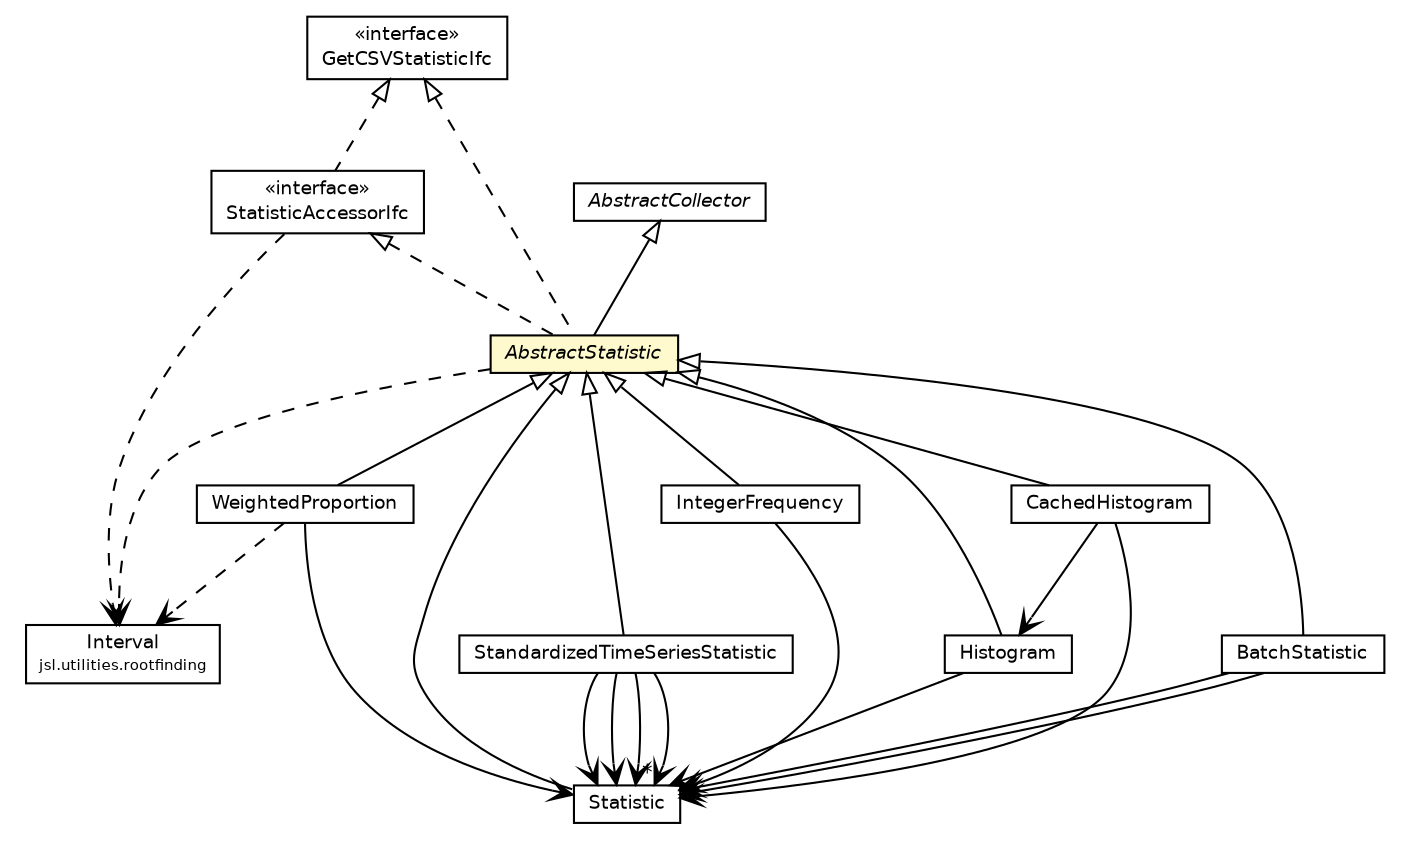 #!/usr/local/bin/dot
#
# Class diagram 
# Generated by UMLGraph version 5.4 (http://www.umlgraph.org/)
#

digraph G {
	edge [fontname="Helvetica",fontsize=10,labelfontname="Helvetica",labelfontsize=10];
	node [fontname="Helvetica",fontsize=10,shape=plaintext];
	nodesep=0.25;
	ranksep=0.5;
	// jsl.utilities.rootfinding.Interval
	c21735 [label=<<table title="jsl.utilities.rootfinding.Interval" border="0" cellborder="1" cellspacing="0" cellpadding="2" port="p" href="../rootfinding/Interval.html">
		<tr><td><table border="0" cellspacing="0" cellpadding="1">
<tr><td align="center" balign="center"> Interval </td></tr>
<tr><td align="center" balign="center"><font point-size="7.0"> jsl.utilities.rootfinding </font></td></tr>
		</table></td></tr>
		</table>>, URL="../rootfinding/Interval.html", fontname="Helvetica", fontcolor="black", fontsize=9.0];
	// jsl.utilities.statistic.WeightedProportion
	c21739 [label=<<table title="jsl.utilities.statistic.WeightedProportion" border="0" cellborder="1" cellspacing="0" cellpadding="2" port="p" href="./WeightedProportion.html">
		<tr><td><table border="0" cellspacing="0" cellpadding="1">
<tr><td align="center" balign="center"> WeightedProportion </td></tr>
		</table></td></tr>
		</table>>, URL="./WeightedProportion.html", fontname="Helvetica", fontcolor="black", fontsize=9.0];
	// jsl.utilities.statistic.StatisticAccessorIfc
	c21742 [label=<<table title="jsl.utilities.statistic.StatisticAccessorIfc" border="0" cellborder="1" cellspacing="0" cellpadding="2" port="p" href="./StatisticAccessorIfc.html">
		<tr><td><table border="0" cellspacing="0" cellpadding="1">
<tr><td align="center" balign="center"> &#171;interface&#187; </td></tr>
<tr><td align="center" balign="center"> StatisticAccessorIfc </td></tr>
		</table></td></tr>
		</table>>, URL="./StatisticAccessorIfc.html", fontname="Helvetica", fontcolor="black", fontsize=9.0];
	// jsl.utilities.statistic.Statistic
	c21743 [label=<<table title="jsl.utilities.statistic.Statistic" border="0" cellborder="1" cellspacing="0" cellpadding="2" port="p" href="./Statistic.html">
		<tr><td><table border="0" cellspacing="0" cellpadding="1">
<tr><td align="center" balign="center"> Statistic </td></tr>
		</table></td></tr>
		</table>>, URL="./Statistic.html", fontname="Helvetica", fontcolor="black", fontsize=9.0];
	// jsl.utilities.statistic.StandardizedTimeSeriesStatistic
	c21744 [label=<<table title="jsl.utilities.statistic.StandardizedTimeSeriesStatistic" border="0" cellborder="1" cellspacing="0" cellpadding="2" port="p" href="./StandardizedTimeSeriesStatistic.html">
		<tr><td><table border="0" cellspacing="0" cellpadding="1">
<tr><td align="center" balign="center"> StandardizedTimeSeriesStatistic </td></tr>
		</table></td></tr>
		</table>>, URL="./StandardizedTimeSeriesStatistic.html", fontname="Helvetica", fontcolor="black", fontsize=9.0];
	// jsl.utilities.statistic.IntegerFrequency
	c21747 [label=<<table title="jsl.utilities.statistic.IntegerFrequency" border="0" cellborder="1" cellspacing="0" cellpadding="2" port="p" href="./IntegerFrequency.html">
		<tr><td><table border="0" cellspacing="0" cellpadding="1">
<tr><td align="center" balign="center"> IntegerFrequency </td></tr>
		</table></td></tr>
		</table>>, URL="./IntegerFrequency.html", fontname="Helvetica", fontcolor="black", fontsize=9.0];
	// jsl.utilities.statistic.Histogram
	c21749 [label=<<table title="jsl.utilities.statistic.Histogram" border="0" cellborder="1" cellspacing="0" cellpadding="2" port="p" href="./Histogram.html">
		<tr><td><table border="0" cellspacing="0" cellpadding="1">
<tr><td align="center" balign="center"> Histogram </td></tr>
		</table></td></tr>
		</table>>, URL="./Histogram.html", fontname="Helvetica", fontcolor="black", fontsize=9.0];
	// jsl.utilities.statistic.GetCSVStatisticIfc
	c21752 [label=<<table title="jsl.utilities.statistic.GetCSVStatisticIfc" border="0" cellborder="1" cellspacing="0" cellpadding="2" port="p" href="./GetCSVStatisticIfc.html">
		<tr><td><table border="0" cellspacing="0" cellpadding="1">
<tr><td align="center" balign="center"> &#171;interface&#187; </td></tr>
<tr><td align="center" balign="center"> GetCSVStatisticIfc </td></tr>
		</table></td></tr>
		</table>>, URL="./GetCSVStatisticIfc.html", fontname="Helvetica", fontcolor="black", fontsize=9.0];
	// jsl.utilities.statistic.CachedHistogram
	c21755 [label=<<table title="jsl.utilities.statistic.CachedHistogram" border="0" cellborder="1" cellspacing="0" cellpadding="2" port="p" href="./CachedHistogram.html">
		<tr><td><table border="0" cellspacing="0" cellpadding="1">
<tr><td align="center" balign="center"> CachedHistogram </td></tr>
		</table></td></tr>
		</table>>, URL="./CachedHistogram.html", fontname="Helvetica", fontcolor="black", fontsize=9.0];
	// jsl.utilities.statistic.BatchStatistic
	c21756 [label=<<table title="jsl.utilities.statistic.BatchStatistic" border="0" cellborder="1" cellspacing="0" cellpadding="2" port="p" href="./BatchStatistic.html">
		<tr><td><table border="0" cellspacing="0" cellpadding="1">
<tr><td align="center" balign="center"> BatchStatistic </td></tr>
		</table></td></tr>
		</table>>, URL="./BatchStatistic.html", fontname="Helvetica", fontcolor="black", fontsize=9.0];
	// jsl.utilities.statistic.AbstractStatistic
	c21757 [label=<<table title="jsl.utilities.statistic.AbstractStatistic" border="0" cellborder="1" cellspacing="0" cellpadding="2" port="p" bgcolor="lemonChiffon" href="./AbstractStatistic.html">
		<tr><td><table border="0" cellspacing="0" cellpadding="1">
<tr><td align="center" balign="center"><font face="Helvetica-Oblique"> AbstractStatistic </font></td></tr>
		</table></td></tr>
		</table>>, URL="./AbstractStatistic.html", fontname="Helvetica", fontcolor="black", fontsize=9.0];
	// jsl.utilities.statistic.AbstractCollector
	c21758 [label=<<table title="jsl.utilities.statistic.AbstractCollector" border="0" cellborder="1" cellspacing="0" cellpadding="2" port="p" href="./AbstractCollector.html">
		<tr><td><table border="0" cellspacing="0" cellpadding="1">
<tr><td align="center" balign="center"><font face="Helvetica-Oblique"> AbstractCollector </font></td></tr>
		</table></td></tr>
		</table>>, URL="./AbstractCollector.html", fontname="Helvetica", fontcolor="black", fontsize=9.0];
	//jsl.utilities.statistic.WeightedProportion extends jsl.utilities.statistic.AbstractStatistic
	c21757:p -> c21739:p [dir=back,arrowtail=empty];
	//jsl.utilities.statistic.StatisticAccessorIfc implements jsl.utilities.statistic.GetCSVStatisticIfc
	c21752:p -> c21742:p [dir=back,arrowtail=empty,style=dashed];
	//jsl.utilities.statistic.Statistic extends jsl.utilities.statistic.AbstractStatistic
	c21757:p -> c21743:p [dir=back,arrowtail=empty];
	//jsl.utilities.statistic.StandardizedTimeSeriesStatistic extends jsl.utilities.statistic.AbstractStatistic
	c21757:p -> c21744:p [dir=back,arrowtail=empty];
	//jsl.utilities.statistic.IntegerFrequency extends jsl.utilities.statistic.AbstractStatistic
	c21757:p -> c21747:p [dir=back,arrowtail=empty];
	//jsl.utilities.statistic.Histogram extends jsl.utilities.statistic.AbstractStatistic
	c21757:p -> c21749:p [dir=back,arrowtail=empty];
	//jsl.utilities.statistic.CachedHistogram extends jsl.utilities.statistic.AbstractStatistic
	c21757:p -> c21755:p [dir=back,arrowtail=empty];
	//jsl.utilities.statistic.BatchStatistic extends jsl.utilities.statistic.AbstractStatistic
	c21757:p -> c21756:p [dir=back,arrowtail=empty];
	//jsl.utilities.statistic.AbstractStatistic extends jsl.utilities.statistic.AbstractCollector
	c21758:p -> c21757:p [dir=back,arrowtail=empty];
	//jsl.utilities.statistic.AbstractStatistic implements jsl.utilities.statistic.StatisticAccessorIfc
	c21742:p -> c21757:p [dir=back,arrowtail=empty,style=dashed];
	//jsl.utilities.statistic.AbstractStatistic implements jsl.utilities.statistic.GetCSVStatisticIfc
	c21752:p -> c21757:p [dir=back,arrowtail=empty,style=dashed];
	// jsl.utilities.statistic.WeightedProportion NAVASSOC jsl.utilities.statistic.Statistic
	c21739:p -> c21743:p [taillabel="", label="", headlabel="", fontname="Helvetica", fontcolor="black", fontsize=10.0, color="black", arrowhead=open];
	// jsl.utilities.statistic.StandardizedTimeSeriesStatistic NAVASSOC jsl.utilities.statistic.Statistic
	c21744:p -> c21743:p [taillabel="", label="", headlabel="", fontname="Helvetica", fontcolor="black", fontsize=10.0, color="black", arrowhead=open];
	// jsl.utilities.statistic.StandardizedTimeSeriesStatistic NAVASSOC jsl.utilities.statistic.Statistic
	c21744:p -> c21743:p [taillabel="", label="", headlabel="", fontname="Helvetica", fontcolor="black", fontsize=10.0, color="black", arrowhead=open];
	// jsl.utilities.statistic.StandardizedTimeSeriesStatistic NAVASSOC jsl.utilities.statistic.Statistic
	c21744:p -> c21743:p [taillabel="", label="", headlabel="", fontname="Helvetica", fontcolor="black", fontsize=10.0, color="black", arrowhead=open];
	// jsl.utilities.statistic.StandardizedTimeSeriesStatistic NAVASSOC jsl.utilities.statistic.Statistic
	c21744:p -> c21743:p [taillabel="", label="", headlabel="*", fontname="Helvetica", fontcolor="black", fontsize=10.0, color="black", arrowhead=open];
	// jsl.utilities.statistic.IntegerFrequency NAVASSOC jsl.utilities.statistic.Statistic
	c21747:p -> c21743:p [taillabel="", label="", headlabel="", fontname="Helvetica", fontcolor="black", fontsize=10.0, color="black", arrowhead=open];
	// jsl.utilities.statistic.Histogram NAVASSOC jsl.utilities.statistic.Statistic
	c21749:p -> c21743:p [taillabel="", label="", headlabel="", fontname="Helvetica", fontcolor="black", fontsize=10.0, color="black", arrowhead=open];
	// jsl.utilities.statistic.CachedHistogram NAVASSOC jsl.utilities.statistic.Statistic
	c21755:p -> c21743:p [taillabel="", label="", headlabel="", fontname="Helvetica", fontcolor="black", fontsize=10.0, color="black", arrowhead=open];
	// jsl.utilities.statistic.CachedHistogram NAVASSOC jsl.utilities.statistic.Histogram
	c21755:p -> c21749:p [taillabel="", label="", headlabel="", fontname="Helvetica", fontcolor="black", fontsize=10.0, color="black", arrowhead=open];
	// jsl.utilities.statistic.BatchStatistic NAVASSOC jsl.utilities.statistic.Statistic
	c21756:p -> c21743:p [taillabel="", label="", headlabel="", fontname="Helvetica", fontcolor="black", fontsize=10.0, color="black", arrowhead=open];
	// jsl.utilities.statistic.BatchStatistic NAVASSOC jsl.utilities.statistic.Statistic
	c21756:p -> c21743:p [taillabel="", label="", headlabel="", fontname="Helvetica", fontcolor="black", fontsize=10.0, color="black", arrowhead=open];
	// jsl.utilities.statistic.WeightedProportion DEPEND jsl.utilities.rootfinding.Interval
	c21739:p -> c21735:p [taillabel="", label="", headlabel="", fontname="Helvetica", fontcolor="black", fontsize=10.0, color="black", arrowhead=open, style=dashed];
	// jsl.utilities.statistic.StatisticAccessorIfc DEPEND jsl.utilities.rootfinding.Interval
	c21742:p -> c21735:p [taillabel="", label="", headlabel="", fontname="Helvetica", fontcolor="black", fontsize=10.0, color="black", arrowhead=open, style=dashed];
	// jsl.utilities.statistic.AbstractStatistic DEPEND jsl.utilities.rootfinding.Interval
	c21757:p -> c21735:p [taillabel="", label="", headlabel="", fontname="Helvetica", fontcolor="black", fontsize=10.0, color="black", arrowhead=open, style=dashed];
}

